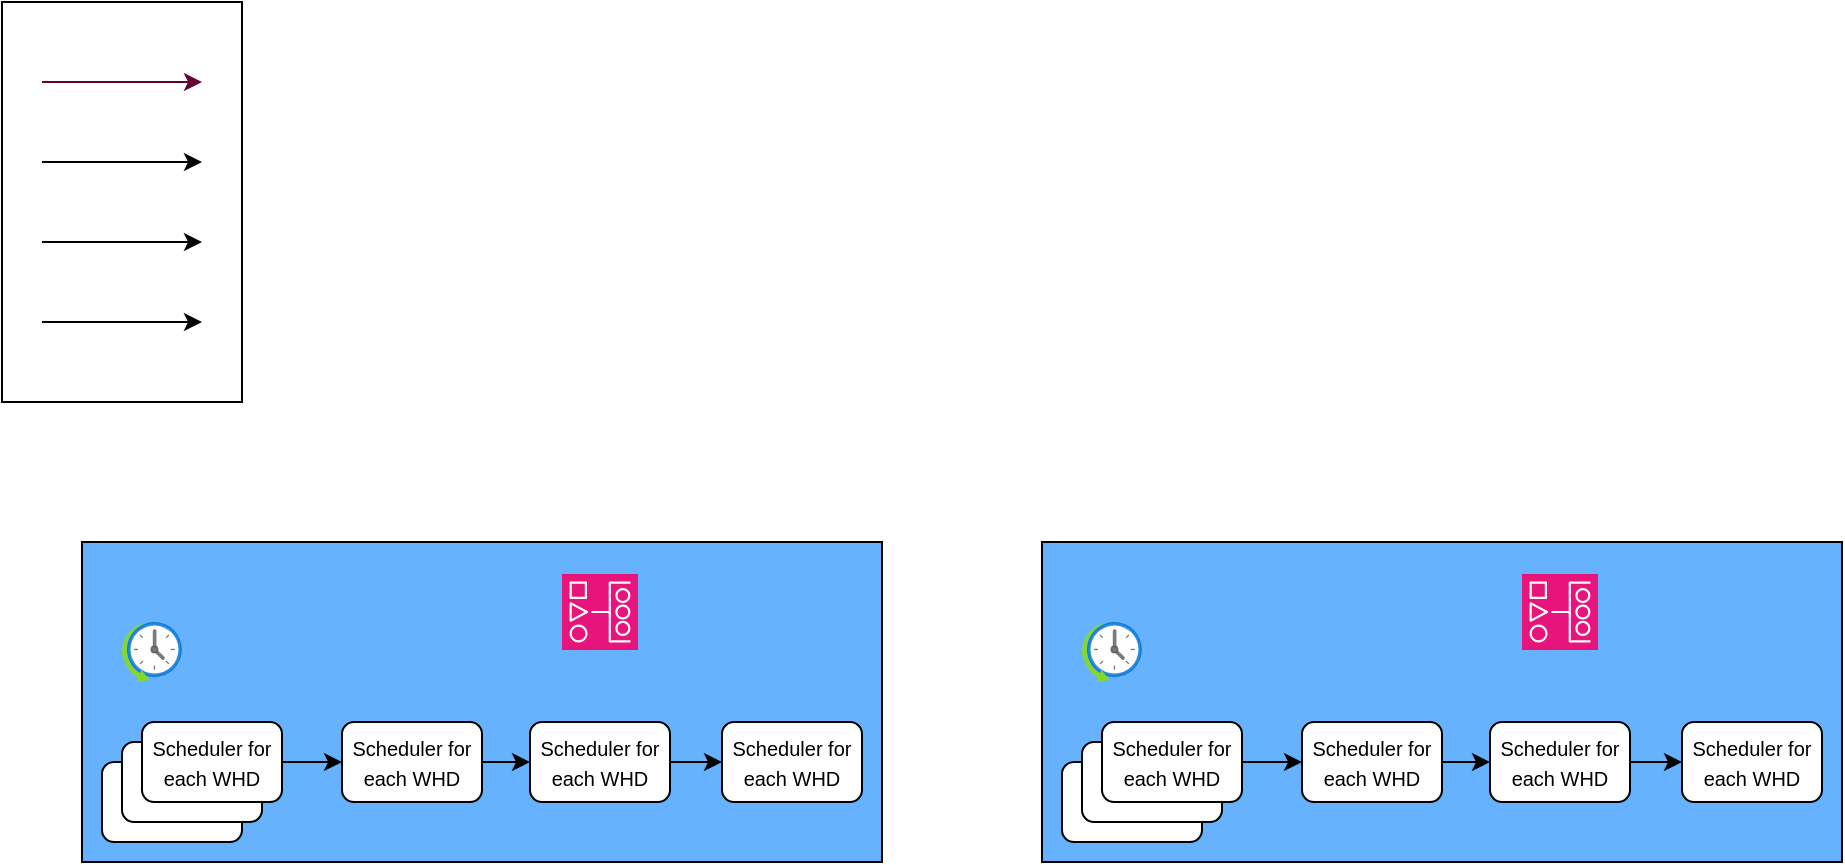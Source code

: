 <mxfile version="26.0.10">
  <diagram name="Page-1" id="tFtSjQ4qzShhmDOW8mWq">
    <mxGraphModel dx="1134" dy="597" grid="1" gridSize="10" guides="1" tooltips="1" connect="1" arrows="1" fold="1" page="1" pageScale="1" pageWidth="850" pageHeight="1100" math="0" shadow="0">
      <root>
        <mxCell id="0" />
        <mxCell id="1" parent="0" />
        <mxCell id="P6mhwIeHiiMCS_16aGCh-6" value="" style="rounded=0;whiteSpace=wrap;html=1;" vertex="1" parent="1">
          <mxGeometry x="40" y="40" width="120" height="200" as="geometry" />
        </mxCell>
        <mxCell id="P6mhwIeHiiMCS_16aGCh-8" value="" style="endArrow=classic;html=1;rounded=0;fillColor=#FF0080;strokeColor=light-dark(#660033,#660033);" edge="1" parent="1">
          <mxGeometry width="50" height="50" relative="1" as="geometry">
            <mxPoint x="60" y="80" as="sourcePoint" />
            <mxPoint x="140" y="80" as="targetPoint" />
          </mxGeometry>
        </mxCell>
        <mxCell id="P6mhwIeHiiMCS_16aGCh-9" value="" style="endArrow=classic;html=1;rounded=0;" edge="1" parent="1">
          <mxGeometry width="50" height="50" relative="1" as="geometry">
            <mxPoint x="60" y="120" as="sourcePoint" />
            <mxPoint x="140" y="120" as="targetPoint" />
          </mxGeometry>
        </mxCell>
        <mxCell id="P6mhwIeHiiMCS_16aGCh-10" value="" style="endArrow=classic;html=1;rounded=0;" edge="1" parent="1">
          <mxGeometry width="50" height="50" relative="1" as="geometry">
            <mxPoint x="60" y="160" as="sourcePoint" />
            <mxPoint x="140" y="160" as="targetPoint" />
          </mxGeometry>
        </mxCell>
        <mxCell id="P6mhwIeHiiMCS_16aGCh-11" value="" style="endArrow=classic;html=1;rounded=0;" edge="1" parent="1">
          <mxGeometry width="50" height="50" relative="1" as="geometry">
            <mxPoint x="60" y="200" as="sourcePoint" />
            <mxPoint x="140" y="200" as="targetPoint" />
          </mxGeometry>
        </mxCell>
        <mxCell id="P6mhwIeHiiMCS_16aGCh-13" value="" style="rounded=0;whiteSpace=wrap;html=1;fillColor=light-dark(#66B2FF,var(--ge-dark-color, #121212));" vertex="1" parent="1">
          <mxGeometry x="80" y="310" width="400" height="160" as="geometry" />
        </mxCell>
        <mxCell id="P6mhwIeHiiMCS_16aGCh-14" value="" style="sketch=0;points=[[0,0,0],[0.25,0,0],[0.5,0,0],[0.75,0,0],[1,0,0],[0,1,0],[0.25,1,0],[0.5,1,0],[0.75,1,0],[1,1,0],[0,0.25,0],[0,0.5,0],[0,0.75,0],[1,0.25,0],[1,0.5,0],[1,0.75,0]];outlineConnect=0;fontColor=#232F3E;fillColor=#E7157B;strokeColor=#ffffff;dashed=0;verticalLabelPosition=bottom;verticalAlign=top;align=center;html=1;fontSize=12;fontStyle=0;aspect=fixed;shape=mxgraph.aws4.resourceIcon;resIcon=mxgraph.aws4.managed_workflows_for_apache_airflow;" vertex="1" parent="1">
          <mxGeometry x="320" y="326" width="38" height="38" as="geometry" />
        </mxCell>
        <mxCell id="P6mhwIeHiiMCS_16aGCh-16" value="" style="image;aspect=fixed;html=1;points=[];align=center;fontSize=12;image=img/lib/azure2/general/Scheduler.svg;" vertex="1" parent="1">
          <mxGeometry x="100" y="350" width="30" height="30" as="geometry" />
        </mxCell>
        <mxCell id="P6mhwIeHiiMCS_16aGCh-19" value="" style="rounded=1;whiteSpace=wrap;html=1;" vertex="1" parent="1">
          <mxGeometry x="90" y="420" width="70" height="40" as="geometry" />
        </mxCell>
        <mxCell id="P6mhwIeHiiMCS_16aGCh-18" value="" style="rounded=1;whiteSpace=wrap;html=1;" vertex="1" parent="1">
          <mxGeometry x="100" y="410" width="70" height="40" as="geometry" />
        </mxCell>
        <mxCell id="P6mhwIeHiiMCS_16aGCh-23" value="" style="edgeStyle=orthogonalEdgeStyle;rounded=0;orthogonalLoop=1;jettySize=auto;html=1;" edge="1" parent="1" source="P6mhwIeHiiMCS_16aGCh-17" target="P6mhwIeHiiMCS_16aGCh-20">
          <mxGeometry relative="1" as="geometry" />
        </mxCell>
        <mxCell id="P6mhwIeHiiMCS_16aGCh-17" value="&lt;div&gt;&lt;span style=&quot;font-size: 10px; background-color: transparent; color: light-dark(rgb(0, 0, 0), rgb(255, 255, 255));&quot;&gt;Scheduler for each WHD&lt;/span&gt;&lt;/div&gt;" style="rounded=1;whiteSpace=wrap;html=1;" vertex="1" parent="1">
          <mxGeometry x="110" y="400" width="70" height="40" as="geometry" />
        </mxCell>
        <mxCell id="P6mhwIeHiiMCS_16aGCh-28" value="" style="edgeStyle=orthogonalEdgeStyle;rounded=0;orthogonalLoop=1;jettySize=auto;html=1;entryX=0;entryY=0.5;entryDx=0;entryDy=0;" edge="1" parent="1" source="P6mhwIeHiiMCS_16aGCh-20" target="P6mhwIeHiiMCS_16aGCh-21">
          <mxGeometry relative="1" as="geometry" />
        </mxCell>
        <mxCell id="P6mhwIeHiiMCS_16aGCh-20" value="&lt;font style=&quot;font-size: 10px;&quot;&gt;Scheduler for each WHD&lt;/font&gt;" style="rounded=1;whiteSpace=wrap;html=1;" vertex="1" parent="1">
          <mxGeometry x="210" y="400" width="70" height="40" as="geometry" />
        </mxCell>
        <mxCell id="P6mhwIeHiiMCS_16aGCh-26" value="" style="edgeStyle=orthogonalEdgeStyle;rounded=0;orthogonalLoop=1;jettySize=auto;html=1;" edge="1" parent="1" source="P6mhwIeHiiMCS_16aGCh-21" target="P6mhwIeHiiMCS_16aGCh-22">
          <mxGeometry relative="1" as="geometry" />
        </mxCell>
        <mxCell id="P6mhwIeHiiMCS_16aGCh-21" value="&lt;font style=&quot;font-size: 10px;&quot;&gt;Scheduler for each WHD&lt;/font&gt;" style="rounded=1;whiteSpace=wrap;html=1;" vertex="1" parent="1">
          <mxGeometry x="304" y="400" width="70" height="40" as="geometry" />
        </mxCell>
        <mxCell id="P6mhwIeHiiMCS_16aGCh-22" value="&lt;font style=&quot;font-size: 10px;&quot;&gt;Scheduler for each WHD&lt;/font&gt;" style="rounded=1;whiteSpace=wrap;html=1;" vertex="1" parent="1">
          <mxGeometry x="400" y="400" width="70" height="40" as="geometry" />
        </mxCell>
        <mxCell id="P6mhwIeHiiMCS_16aGCh-29" value="" style="rounded=0;whiteSpace=wrap;html=1;fillColor=light-dark(#66B2FF,var(--ge-dark-color, #121212));" vertex="1" parent="1">
          <mxGeometry x="560" y="310" width="400" height="160" as="geometry" />
        </mxCell>
        <mxCell id="P6mhwIeHiiMCS_16aGCh-30" value="" style="sketch=0;points=[[0,0,0],[0.25,0,0],[0.5,0,0],[0.75,0,0],[1,0,0],[0,1,0],[0.25,1,0],[0.5,1,0],[0.75,1,0],[1,1,0],[0,0.25,0],[0,0.5,0],[0,0.75,0],[1,0.25,0],[1,0.5,0],[1,0.75,0]];outlineConnect=0;fontColor=#232F3E;fillColor=#E7157B;strokeColor=#ffffff;dashed=0;verticalLabelPosition=bottom;verticalAlign=top;align=center;html=1;fontSize=12;fontStyle=0;aspect=fixed;shape=mxgraph.aws4.resourceIcon;resIcon=mxgraph.aws4.managed_workflows_for_apache_airflow;" vertex="1" parent="1">
          <mxGeometry x="800" y="326" width="38" height="38" as="geometry" />
        </mxCell>
        <mxCell id="P6mhwIeHiiMCS_16aGCh-31" value="" style="image;aspect=fixed;html=1;points=[];align=center;fontSize=12;image=img/lib/azure2/general/Scheduler.svg;" vertex="1" parent="1">
          <mxGeometry x="580" y="350" width="30" height="30" as="geometry" />
        </mxCell>
        <mxCell id="P6mhwIeHiiMCS_16aGCh-32" value="" style="rounded=1;whiteSpace=wrap;html=1;" vertex="1" parent="1">
          <mxGeometry x="570" y="420" width="70" height="40" as="geometry" />
        </mxCell>
        <mxCell id="P6mhwIeHiiMCS_16aGCh-33" value="" style="rounded=1;whiteSpace=wrap;html=1;" vertex="1" parent="1">
          <mxGeometry x="580" y="410" width="70" height="40" as="geometry" />
        </mxCell>
        <mxCell id="P6mhwIeHiiMCS_16aGCh-34" value="" style="edgeStyle=orthogonalEdgeStyle;rounded=0;orthogonalLoop=1;jettySize=auto;html=1;" edge="1" parent="1" source="P6mhwIeHiiMCS_16aGCh-35" target="P6mhwIeHiiMCS_16aGCh-37">
          <mxGeometry relative="1" as="geometry" />
        </mxCell>
        <mxCell id="P6mhwIeHiiMCS_16aGCh-35" value="&lt;div&gt;&lt;span style=&quot;font-size: 10px; background-color: transparent; color: light-dark(rgb(0, 0, 0), rgb(255, 255, 255));&quot;&gt;Scheduler for each WHD&lt;/span&gt;&lt;/div&gt;" style="rounded=1;whiteSpace=wrap;html=1;" vertex="1" parent="1">
          <mxGeometry x="590" y="400" width="70" height="40" as="geometry" />
        </mxCell>
        <mxCell id="P6mhwIeHiiMCS_16aGCh-36" value="" style="edgeStyle=orthogonalEdgeStyle;rounded=0;orthogonalLoop=1;jettySize=auto;html=1;entryX=0;entryY=0.5;entryDx=0;entryDy=0;" edge="1" parent="1" source="P6mhwIeHiiMCS_16aGCh-37" target="P6mhwIeHiiMCS_16aGCh-39">
          <mxGeometry relative="1" as="geometry" />
        </mxCell>
        <mxCell id="P6mhwIeHiiMCS_16aGCh-37" value="&lt;font style=&quot;font-size: 10px;&quot;&gt;Scheduler for each WHD&lt;/font&gt;" style="rounded=1;whiteSpace=wrap;html=1;" vertex="1" parent="1">
          <mxGeometry x="690" y="400" width="70" height="40" as="geometry" />
        </mxCell>
        <mxCell id="P6mhwIeHiiMCS_16aGCh-38" value="" style="edgeStyle=orthogonalEdgeStyle;rounded=0;orthogonalLoop=1;jettySize=auto;html=1;" edge="1" parent="1" source="P6mhwIeHiiMCS_16aGCh-39" target="P6mhwIeHiiMCS_16aGCh-40">
          <mxGeometry relative="1" as="geometry" />
        </mxCell>
        <mxCell id="P6mhwIeHiiMCS_16aGCh-39" value="&lt;font style=&quot;font-size: 10px;&quot;&gt;Scheduler for each WHD&lt;/font&gt;" style="rounded=1;whiteSpace=wrap;html=1;" vertex="1" parent="1">
          <mxGeometry x="784" y="400" width="70" height="40" as="geometry" />
        </mxCell>
        <mxCell id="P6mhwIeHiiMCS_16aGCh-40" value="&lt;font style=&quot;font-size: 10px;&quot;&gt;Scheduler for each WHD&lt;/font&gt;" style="rounded=1;whiteSpace=wrap;html=1;" vertex="1" parent="1">
          <mxGeometry x="880" y="400" width="70" height="40" as="geometry" />
        </mxCell>
      </root>
    </mxGraphModel>
  </diagram>
</mxfile>
